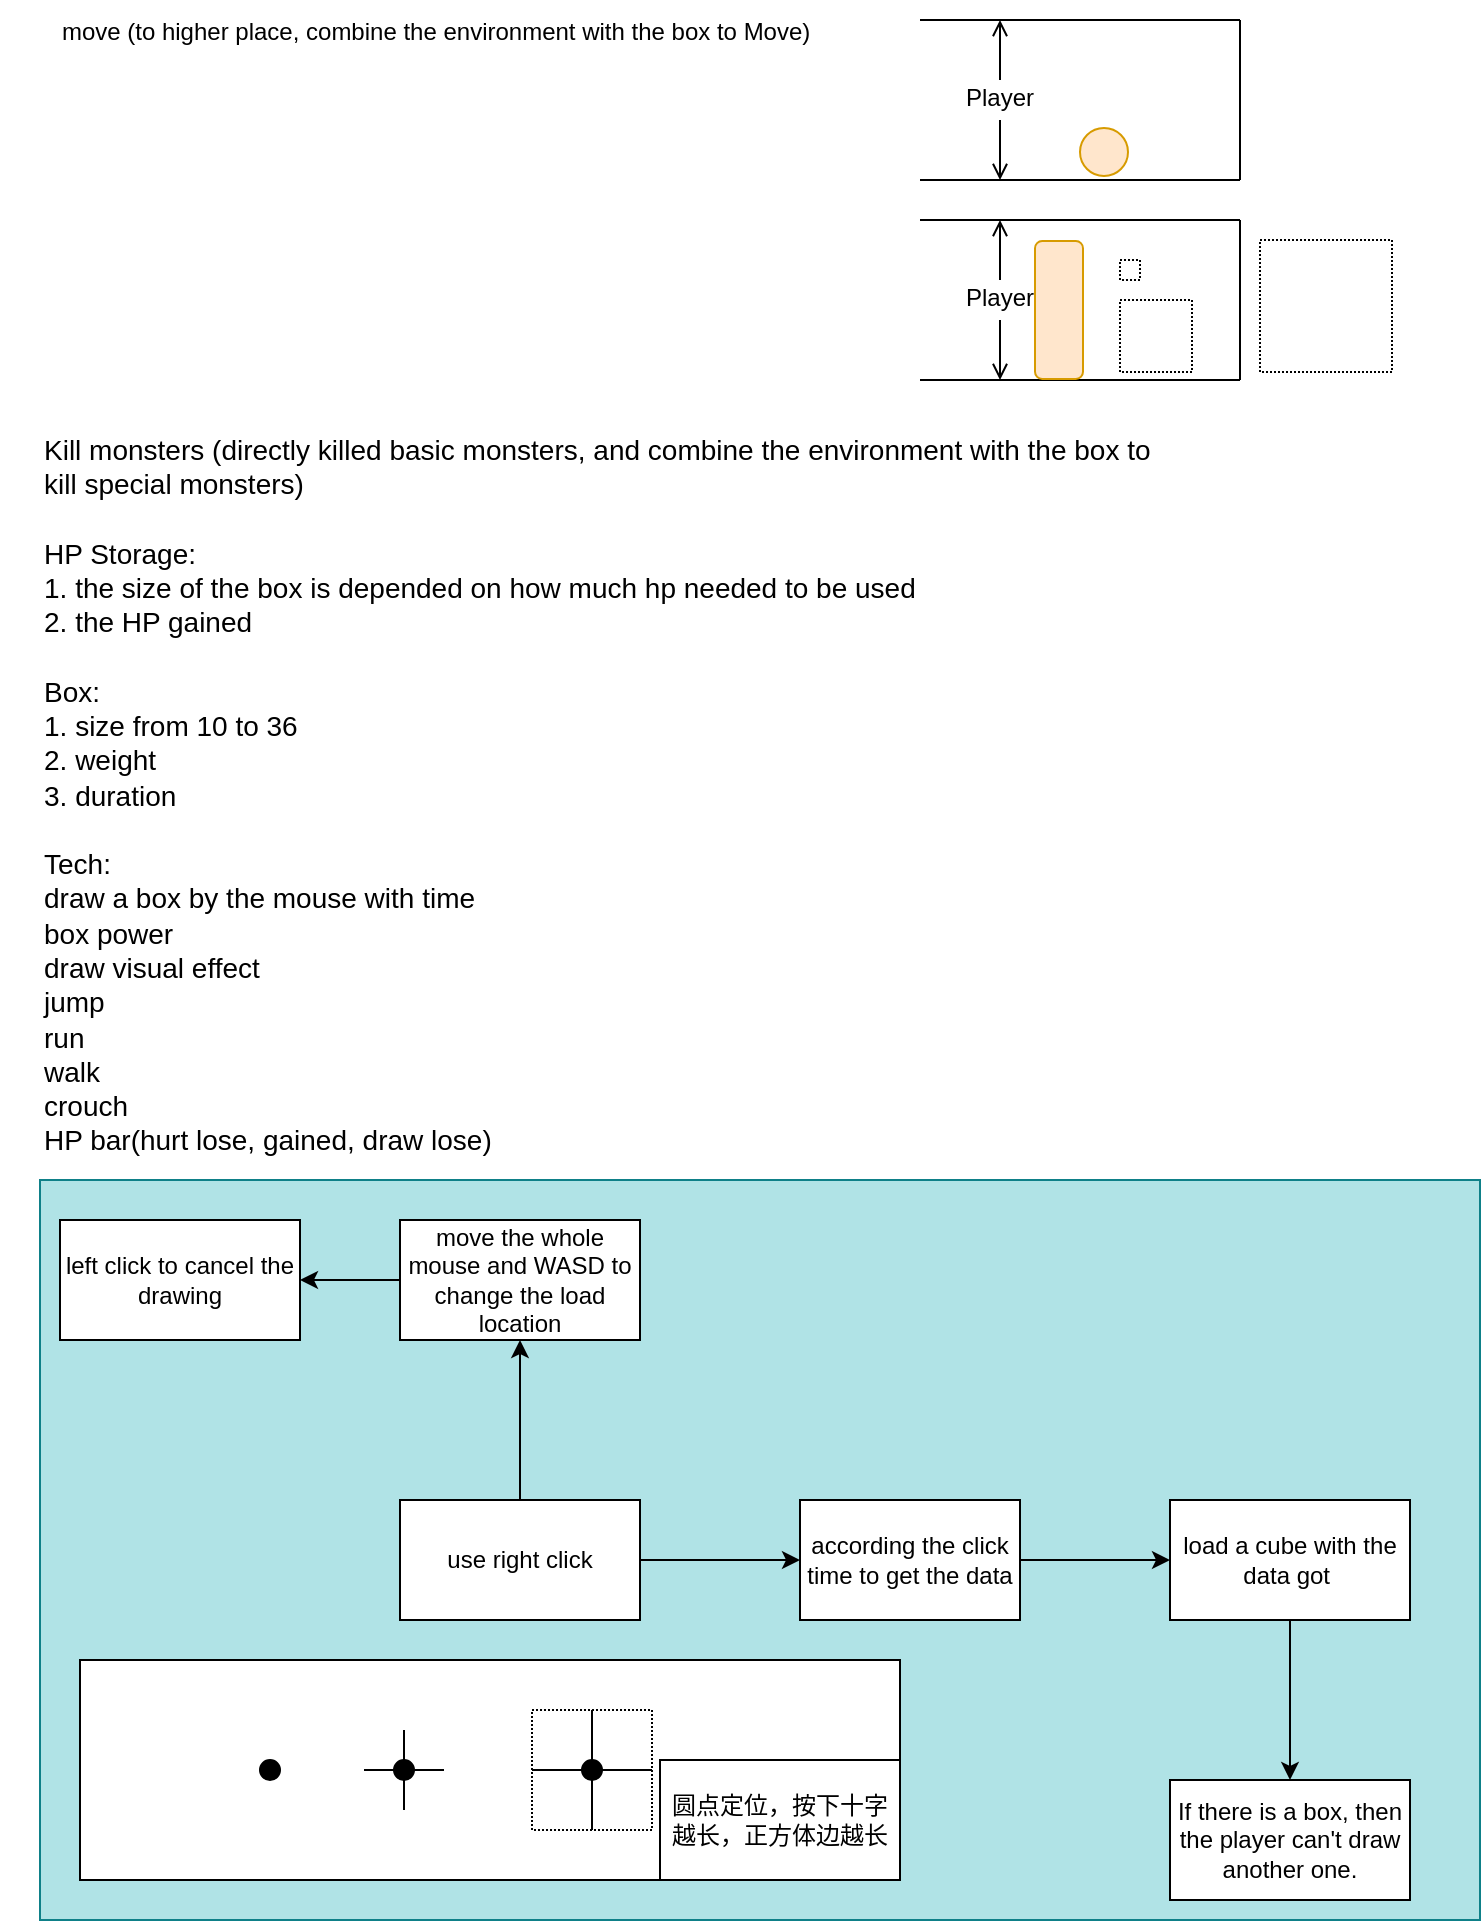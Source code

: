 <mxfile version="22.0.4" type="github">
  <diagram name="Page-1" id="38b20595-45e3-9b7f-d5ca-b57f44c5b66d">
    <mxGraphModel dx="2321" dy="737" grid="1" gridSize="10" guides="1" tooltips="1" connect="1" arrows="1" fold="1" page="1" pageScale="1" pageWidth="1100" pageHeight="850" background="none" math="0" shadow="0">
      <root>
        <mxCell id="0" />
        <mxCell id="1" parent="0" />
        <mxCell id="5F0PysFOAAc-4aZWhske-1" value="&lt;span style=&quot;margin: 0px; padding: 0px; user-select: text; -webkit-user-drag: none; -webkit-tap-highlight-color: transparent;&quot; class=&quot;NormalTextRun SCXW9842273 BCX8&quot;&gt;move&lt;/span&gt;&lt;span style=&quot;margin: 0px; padding: 0px; user-select: text; -webkit-user-drag: none; -webkit-tap-highlight-color: transparent;&quot; class=&quot;NormalTextRun SCXW9842273 BCX8&quot;&gt; (to higher place, combine the environment with the box to &lt;/span&gt;&lt;span style=&quot;margin: 0px; padding: 0px; user-select: text; -webkit-user-drag: none; -webkit-tap-highlight-color: transparent;&quot; class=&quot;NormalTextRun SCXW9842273 BCX8&quot;&gt;Move)&lt;/span&gt;&lt;span style=&quot;margin: 0px; padding: 0px; user-select: text; -webkit-user-drag: none; -webkit-tap-highlight-color: transparent; text-align: justify; background-color: rgb(255, 255, 255); font-size: 10.5pt; line-height: 17.267px; font-family: 等线, 等线_EmbeddedFont, 等线_MSFontService, sans-serif; font-variant-ligatures: none !important;&quot; class=&quot;TextRun SCXW9842273 BCX8&quot; lang=&quot;EN-US&quot; data-contrast=&quot;auto&quot;&gt;&lt;/span&gt;&lt;span style=&quot;margin: 0px; padding: 0px; user-select: text; -webkit-user-drag: none; -webkit-tap-highlight-color: transparent; text-align: justify; background-color: rgb(255, 255, 255); font-size: 10.5pt; line-height: 17.267px; font-family: 等线, 等线_EmbeddedFont, 等线_MSFontService, sans-serif;&quot; data-ccp-props=&quot;{&amp;quot;134245417&amp;quot;:false,&amp;quot;335551550&amp;quot;:6,&amp;quot;335551620&amp;quot;:6}&quot; class=&quot;EOP SCXW9842273 BCX8&quot;&gt;&amp;nbsp;&lt;/span&gt;" style="text;strokeColor=none;align=center;fillColor=none;html=1;verticalAlign=middle;whiteSpace=wrap;rounded=0;" parent="1" vertex="1">
          <mxGeometry x="-60" y="30" width="440" height="30" as="geometry" />
        </mxCell>
        <mxCell id="5F0PysFOAAc-4aZWhske-2" value="" style="endArrow=none;html=1;rounded=0;" parent="1" edge="1">
          <mxGeometry width="50" height="50" relative="1" as="geometry">
            <mxPoint x="400" y="40" as="sourcePoint" />
            <mxPoint x="560" y="40" as="targetPoint" />
          </mxGeometry>
        </mxCell>
        <mxCell id="5F0PysFOAAc-4aZWhske-3" value="" style="endArrow=none;html=1;rounded=0;" parent="1" edge="1">
          <mxGeometry width="50" height="50" relative="1" as="geometry">
            <mxPoint x="560" y="120" as="sourcePoint" />
            <mxPoint x="560" y="40" as="targetPoint" />
          </mxGeometry>
        </mxCell>
        <mxCell id="5F0PysFOAAc-4aZWhske-4" value="" style="endArrow=none;html=1;rounded=0;" parent="1" edge="1">
          <mxGeometry width="50" height="50" relative="1" as="geometry">
            <mxPoint x="400" y="120" as="sourcePoint" />
            <mxPoint x="560" y="120" as="targetPoint" />
          </mxGeometry>
        </mxCell>
        <mxCell id="5F0PysFOAAc-4aZWhske-5" value="" style="ellipse;whiteSpace=wrap;html=1;aspect=fixed;fillColor=#ffe6cc;strokeColor=#d79b00;" parent="1" vertex="1">
          <mxGeometry x="480" y="94" width="24" height="24" as="geometry" />
        </mxCell>
        <mxCell id="5F0PysFOAAc-4aZWhske-6" value="" style="endArrow=open;html=1;rounded=0;endFill=0;" parent="1" edge="1">
          <mxGeometry width="50" height="50" relative="1" as="geometry">
            <mxPoint x="440" y="70" as="sourcePoint" />
            <mxPoint x="440" y="40" as="targetPoint" />
          </mxGeometry>
        </mxCell>
        <mxCell id="5F0PysFOAAc-4aZWhske-7" value="" style="endArrow=open;html=1;rounded=0;endFill=0;" parent="1" edge="1">
          <mxGeometry width="50" height="50" relative="1" as="geometry">
            <mxPoint x="440" y="90" as="sourcePoint" />
            <mxPoint x="440" y="120" as="targetPoint" />
          </mxGeometry>
        </mxCell>
        <mxCell id="5F0PysFOAAc-4aZWhske-8" value="Player" style="text;strokeColor=none;align=center;fillColor=none;html=1;verticalAlign=middle;whiteSpace=wrap;rounded=0;" parent="1" vertex="1">
          <mxGeometry x="410" y="64" width="60" height="30" as="geometry" />
        </mxCell>
        <mxCell id="5F0PysFOAAc-4aZWhske-20" value="" style="endArrow=none;html=1;rounded=0;" parent="1" edge="1">
          <mxGeometry width="50" height="50" relative="1" as="geometry">
            <mxPoint x="400" y="140" as="sourcePoint" />
            <mxPoint x="560" y="140" as="targetPoint" />
          </mxGeometry>
        </mxCell>
        <mxCell id="5F0PysFOAAc-4aZWhske-21" value="" style="endArrow=none;html=1;rounded=0;" parent="1" edge="1">
          <mxGeometry width="50" height="50" relative="1" as="geometry">
            <mxPoint x="560" y="220" as="sourcePoint" />
            <mxPoint x="560" y="140" as="targetPoint" />
          </mxGeometry>
        </mxCell>
        <mxCell id="5F0PysFOAAc-4aZWhske-22" value="" style="endArrow=none;html=1;rounded=0;" parent="1" edge="1">
          <mxGeometry width="50" height="50" relative="1" as="geometry">
            <mxPoint x="400" y="220" as="sourcePoint" />
            <mxPoint x="560" y="220" as="targetPoint" />
          </mxGeometry>
        </mxCell>
        <mxCell id="5F0PysFOAAc-4aZWhske-24" value="" style="endArrow=open;html=1;rounded=0;endFill=0;" parent="1" edge="1">
          <mxGeometry width="50" height="50" relative="1" as="geometry">
            <mxPoint x="440" y="170" as="sourcePoint" />
            <mxPoint x="440" y="140" as="targetPoint" />
          </mxGeometry>
        </mxCell>
        <mxCell id="5F0PysFOAAc-4aZWhske-25" value="" style="endArrow=open;html=1;rounded=0;endFill=0;" parent="1" edge="1">
          <mxGeometry width="50" height="50" relative="1" as="geometry">
            <mxPoint x="440" y="190" as="sourcePoint" />
            <mxPoint x="440" y="220" as="targetPoint" />
          </mxGeometry>
        </mxCell>
        <mxCell id="5F0PysFOAAc-4aZWhske-26" value="Player" style="text;strokeColor=none;align=center;fillColor=none;html=1;verticalAlign=middle;whiteSpace=wrap;rounded=0;" parent="1" vertex="1">
          <mxGeometry x="410" y="164" width="60" height="30" as="geometry" />
        </mxCell>
        <mxCell id="5F0PysFOAAc-4aZWhske-28" value="" style="rounded=1;whiteSpace=wrap;html=1;rotation=-90;fillColor=#ffe6cc;strokeColor=#d79b00;" parent="1" vertex="1">
          <mxGeometry x="435" y="173" width="69" height="24" as="geometry" />
        </mxCell>
        <mxCell id="5F0PysFOAAc-4aZWhske-29" value="" style="whiteSpace=wrap;html=1;aspect=fixed;dashed=1;dashPattern=1 1;" parent="1" vertex="1">
          <mxGeometry x="500" y="180" width="36" height="36" as="geometry" />
        </mxCell>
        <mxCell id="5F0PysFOAAc-4aZWhske-32" value="" style="whiteSpace=wrap;html=1;aspect=fixed;dashed=1;dashPattern=1 1;" parent="1" vertex="1">
          <mxGeometry x="500" y="160" width="10" height="10" as="geometry" />
        </mxCell>
        <mxCell id="5F0PysFOAAc-4aZWhske-33" value="&lt;span data-contrast=&quot;auto&quot; lang=&quot;EN-US&quot; class=&quot;TextRun SCXW44165962 BCX8&quot; style=&quot;margin: 0px; padding: 0px; user-select: text; -webkit-user-drag: none; -webkit-tap-highlight-color: transparent; color: rgb(0, 0, 0); font-style: normal; font-variant-caps: normal; font-weight: 400; letter-spacing: normal; orphans: 2; text-align: justify; text-indent: 0px; text-transform: none; widows: 2; word-spacing: 0px; -webkit-text-stroke-width: 0px; background-color: rgb(255, 255, 255); text-decoration-thickness: initial; text-decoration-style: initial; text-decoration-color: initial; font-size: 10.5pt; line-height: 17.267px; font-family: 等线, 等线_EmbeddedFont, 等线_MSFontService, sans-serif; font-variant-ligatures: none !important;&quot;&gt;&lt;span class=&quot;NormalTextRun SCXW44165962 BCX8&quot; style=&quot;margin: 0px; padding: 0px; user-select: text; -webkit-user-drag: none; -webkit-tap-highlight-color: transparent;&quot;&gt;Kill monsters&lt;/span&gt;&lt;span class=&quot;NormalTextRun SCXW44165962 BCX8&quot; style=&quot;margin: 0px; padding: 0px; user-select: text; -webkit-user-drag: none; -webkit-tap-highlight-color: transparent;&quot;&gt; (directly killed basic monsters, &lt;/span&gt;&lt;span class=&quot;NormalTextRun SCXW44165962 BCX8&quot; style=&quot;margin: 0px; padding: 0px; user-select: text; -webkit-user-drag: none; -webkit-tap-highlight-color: transparent;&quot;&gt;and combine the environment with the box to kill special monsters&lt;/span&gt;&lt;span class=&quot;NormalTextRun SCXW44165962 BCX8&quot; style=&quot;margin: 0px; padding: 0px; user-select: text; -webkit-user-drag: none; -webkit-tap-highlight-color: transparent;&quot;&gt;)&lt;br&gt;&lt;/span&gt;&lt;/span&gt;&lt;span class=&quot;EOP SCXW44165962 BCX8&quot; data-ccp-props=&quot;{&amp;quot;134245417&amp;quot;:false,&amp;quot;335551550&amp;quot;:6,&amp;quot;335551620&amp;quot;:6}&quot; style=&quot;margin: 0px; padding: 0px; user-select: text; -webkit-user-drag: none; -webkit-tap-highlight-color: transparent; color: rgb(0, 0, 0); font-style: normal; font-variant-ligatures: normal; font-variant-caps: normal; font-weight: 400; letter-spacing: normal; orphans: 2; text-align: justify; text-indent: 0px; text-transform: none; widows: 2; word-spacing: 0px; -webkit-text-stroke-width: 0px; background-color: rgb(255, 255, 255); text-decoration-thickness: initial; text-decoration-style: initial; text-decoration-color: initial; font-size: 10.5pt; line-height: 17.267px; font-family: 等线, 等线_EmbeddedFont, 等线_MSFontService, sans-serif;&quot;&gt;&lt;br&gt;HP Storage:&lt;br&gt;1. the size of the box is depended on how much hp needed to be used&lt;br&gt;2. the HP gained&lt;br&gt;&amp;nbsp;&lt;br&gt;Box:&lt;br&gt;1. size from 10 to 36&lt;br&gt;2. weight&lt;br&gt;3. duration&lt;br&gt;&lt;br&gt;Tech:&lt;br&gt;draw a box by the mouse with time&lt;br&gt;box power&lt;br&gt;draw visual effect&lt;br&gt;jump&lt;br&gt;run&lt;br&gt;walk&lt;br&gt;crouch&lt;br&gt;HP bar(hurt lose, gained, draw lose)&lt;br&gt;&lt;/span&gt;" style="text;whiteSpace=wrap;html=1;" parent="1" vertex="1">
          <mxGeometry x="-40" y="240" width="560" height="390" as="geometry" />
        </mxCell>
        <mxCell id="5F0PysFOAAc-4aZWhske-37" value="" style="whiteSpace=wrap;html=1;aspect=fixed;dashed=1;dashPattern=1 1;" parent="1" vertex="1">
          <mxGeometry x="570" y="150" width="66" height="66" as="geometry" />
        </mxCell>
        <mxCell id="5F0PysFOAAc-4aZWhske-57" value="" style="group;movable=1;resizable=1;rotatable=1;deletable=1;editable=1;locked=0;connectable=1;" parent="1" vertex="1" connectable="0">
          <mxGeometry x="-40" y="620" width="720" height="370" as="geometry" />
        </mxCell>
        <mxCell id="5F0PysFOAAc-4aZWhske-56" value="" style="rounded=0;whiteSpace=wrap;html=1;fillColor=#b0e3e6;strokeColor=#0e8088;" parent="5F0PysFOAAc-4aZWhske-57" vertex="1">
          <mxGeometry width="720" height="370" as="geometry" />
        </mxCell>
        <mxCell id="5F0PysFOAAc-4aZWhske-39" value="according the click time to get the data" style="rounded=0;whiteSpace=wrap;html=1;" parent="5F0PysFOAAc-4aZWhske-57" vertex="1">
          <mxGeometry x="380" y="160" width="110" height="60" as="geometry" />
        </mxCell>
        <mxCell id="5F0PysFOAAc-4aZWhske-40" value="load a cube with the data got&amp;nbsp;" style="whiteSpace=wrap;html=1;rounded=0;" parent="5F0PysFOAAc-4aZWhske-57" vertex="1">
          <mxGeometry x="565" y="160" width="120" height="60" as="geometry" />
        </mxCell>
        <mxCell id="5F0PysFOAAc-4aZWhske-41" value="" style="edgeStyle=orthogonalEdgeStyle;rounded=0;orthogonalLoop=1;jettySize=auto;html=1;" parent="5F0PysFOAAc-4aZWhske-57" source="5F0PysFOAAc-4aZWhske-39" target="5F0PysFOAAc-4aZWhske-40" edge="1">
          <mxGeometry relative="1" as="geometry" />
        </mxCell>
        <mxCell id="5F0PysFOAAc-4aZWhske-42" value="use right click" style="rounded=0;whiteSpace=wrap;html=1;" parent="5F0PysFOAAc-4aZWhske-57" vertex="1">
          <mxGeometry x="180" y="160" width="120" height="60" as="geometry" />
        </mxCell>
        <mxCell id="5F0PysFOAAc-4aZWhske-43" value="" style="endArrow=classic;html=1;rounded=0;" parent="5F0PysFOAAc-4aZWhske-57" edge="1">
          <mxGeometry width="50" height="50" relative="1" as="geometry">
            <mxPoint x="300" y="190" as="sourcePoint" />
            <mxPoint x="380" y="190" as="targetPoint" />
          </mxGeometry>
        </mxCell>
        <mxCell id="5F0PysFOAAc-4aZWhske-50" value="move the whole mouse and WASD to change the load location" style="rounded=0;whiteSpace=wrap;html=1;" parent="5F0PysFOAAc-4aZWhske-57" vertex="1">
          <mxGeometry x="180" y="20" width="120" height="60" as="geometry" />
        </mxCell>
        <mxCell id="5F0PysFOAAc-4aZWhske-51" value="" style="edgeStyle=orthogonalEdgeStyle;rounded=0;orthogonalLoop=1;jettySize=auto;html=1;" parent="5F0PysFOAAc-4aZWhske-57" source="5F0PysFOAAc-4aZWhske-42" target="5F0PysFOAAc-4aZWhske-50" edge="1">
          <mxGeometry relative="1" as="geometry" />
        </mxCell>
        <mxCell id="5F0PysFOAAc-4aZWhske-52" value="left click to cancel the drawing" style="whiteSpace=wrap;html=1;rounded=0;" parent="5F0PysFOAAc-4aZWhske-57" vertex="1">
          <mxGeometry x="10" y="20" width="120" height="60" as="geometry" />
        </mxCell>
        <mxCell id="5F0PysFOAAc-4aZWhske-53" value="" style="edgeStyle=orthogonalEdgeStyle;rounded=0;orthogonalLoop=1;jettySize=auto;html=1;" parent="5F0PysFOAAc-4aZWhske-57" source="5F0PysFOAAc-4aZWhske-50" target="5F0PysFOAAc-4aZWhske-52" edge="1">
          <mxGeometry relative="1" as="geometry" />
        </mxCell>
        <mxCell id="5F0PysFOAAc-4aZWhske-54" value="If there is a box, then the player can&#39;t draw another one." style="whiteSpace=wrap;html=1;rounded=0;" parent="5F0PysFOAAc-4aZWhske-57" vertex="1">
          <mxGeometry x="565" y="300" width="120" height="60" as="geometry" />
        </mxCell>
        <mxCell id="5F0PysFOAAc-4aZWhske-55" value="" style="edgeStyle=orthogonalEdgeStyle;rounded=0;orthogonalLoop=1;jettySize=auto;html=1;" parent="5F0PysFOAAc-4aZWhske-57" source="5F0PysFOAAc-4aZWhske-40" target="5F0PysFOAAc-4aZWhske-54" edge="1">
          <mxGeometry relative="1" as="geometry" />
        </mxCell>
        <mxCell id="5F0PysFOAAc-4aZWhske-59" value="" style="rounded=0;whiteSpace=wrap;html=1;" parent="5F0PysFOAAc-4aZWhske-57" vertex="1">
          <mxGeometry x="20" y="240" width="410" height="110" as="geometry" />
        </mxCell>
        <mxCell id="5F0PysFOAAc-4aZWhske-82" value="" style="group" parent="5F0PysFOAAc-4aZWhske-57" vertex="1" connectable="0">
          <mxGeometry x="110" y="265" width="196" height="60" as="geometry" />
        </mxCell>
        <mxCell id="5F0PysFOAAc-4aZWhske-65" value="" style="group" parent="5F0PysFOAAc-4aZWhske-82" vertex="1" connectable="0">
          <mxGeometry x="136" width="60" height="60" as="geometry" />
        </mxCell>
        <mxCell id="5F0PysFOAAc-4aZWhske-81" value="" style="whiteSpace=wrap;html=1;aspect=fixed;dashed=1;dashPattern=1 1;" parent="5F0PysFOAAc-4aZWhske-65" vertex="1">
          <mxGeometry width="60" height="60" as="geometry" />
        </mxCell>
        <mxCell id="5F0PysFOAAc-4aZWhske-63" value="" style="endArrow=none;html=1;rounded=0;" parent="5F0PysFOAAc-4aZWhske-65" edge="1">
          <mxGeometry width="50" height="50" relative="1" as="geometry">
            <mxPoint y="30" as="sourcePoint" />
            <mxPoint x="60" y="30" as="targetPoint" />
          </mxGeometry>
        </mxCell>
        <mxCell id="5F0PysFOAAc-4aZWhske-64" value="" style="endArrow=none;html=1;rounded=0;" parent="5F0PysFOAAc-4aZWhske-65" edge="1">
          <mxGeometry width="50" height="50" relative="1" as="geometry">
            <mxPoint x="30" y="60" as="sourcePoint" />
            <mxPoint x="30" as="targetPoint" />
          </mxGeometry>
        </mxCell>
        <mxCell id="5F0PysFOAAc-4aZWhske-66" value="" style="ellipse;whiteSpace=wrap;html=1;aspect=fixed;fillColor=#000000;" parent="5F0PysFOAAc-4aZWhske-65" vertex="1">
          <mxGeometry x="25" y="25" width="10" height="10" as="geometry" />
        </mxCell>
        <mxCell id="5F0PysFOAAc-4aZWhske-67" value="" style="ellipse;whiteSpace=wrap;html=1;aspect=fixed;fillColor=#000000;" parent="5F0PysFOAAc-4aZWhske-82" vertex="1">
          <mxGeometry y="25" width="10" height="10" as="geometry" />
        </mxCell>
        <mxCell id="5F0PysFOAAc-4aZWhske-72" value="" style="group" parent="5F0PysFOAAc-4aZWhske-82" vertex="1" connectable="0">
          <mxGeometry x="52" y="10" width="40" height="40" as="geometry" />
        </mxCell>
        <mxCell id="5F0PysFOAAc-4aZWhske-73" value="" style="endArrow=none;html=1;rounded=0;" parent="5F0PysFOAAc-4aZWhske-72" edge="1">
          <mxGeometry width="50" height="50" relative="1" as="geometry">
            <mxPoint y="20" as="sourcePoint" />
            <mxPoint x="40" y="20" as="targetPoint" />
          </mxGeometry>
        </mxCell>
        <mxCell id="5F0PysFOAAc-4aZWhske-74" value="" style="endArrow=none;html=1;rounded=0;" parent="5F0PysFOAAc-4aZWhske-72" edge="1">
          <mxGeometry width="50" height="50" relative="1" as="geometry">
            <mxPoint x="20" y="40" as="sourcePoint" />
            <mxPoint x="20" as="targetPoint" />
          </mxGeometry>
        </mxCell>
        <mxCell id="5F0PysFOAAc-4aZWhske-75" value="" style="ellipse;whiteSpace=wrap;html=1;aspect=fixed;fillColor=#000000;" parent="5F0PysFOAAc-4aZWhske-72" vertex="1">
          <mxGeometry x="15" y="15" width="10" height="10" as="geometry" />
        </mxCell>
        <mxCell id="PLGHKURjVnxV7hhMOHvT-1" value="圆点定位，按下十字越长，正方体边越长" style="rounded=0;whiteSpace=wrap;html=1;" vertex="1" parent="5F0PysFOAAc-4aZWhske-57">
          <mxGeometry x="310" y="290" width="120" height="60" as="geometry" />
        </mxCell>
      </root>
    </mxGraphModel>
  </diagram>
</mxfile>
